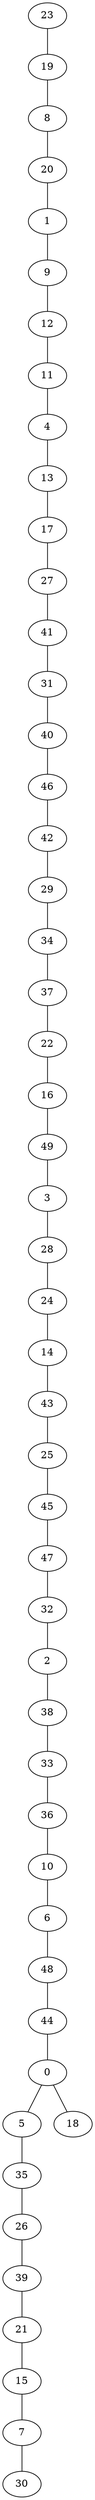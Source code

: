 graph {
  23 -- 19;
  19 -- 8;
  8 -- 20;
  20 -- 1;
  1 -- 9;
  9 -- 12;
  12 -- 11;
  11 -- 4;
  4 -- 13;
  13 -- 17;
  17 -- 27;
  27 -- 41;
  41 -- 31;
  31 -- 40;
  40 -- 46;
  46 -- 42;
  42 -- 29;
  29 -- 34;
  34 -- 37;
  37 -- 22;
  22 -- 16;
  16 -- 49;
  49 -- 3;
  3 -- 28;
  28 -- 24;
  24 -- 14;
  14 -- 43;
  43 -- 25;
  25 -- 45;
  45 -- 47;
  47 -- 32;
  32 -- 2;
  2 -- 38;
  38 -- 33;
  33 -- 36;
  36 -- 10;
  10 -- 6;
  6 -- 48;
  48 -- 44;
  44 -- 0;
  0 -- 5;
  5 -- 35;
  35 -- 26;
  26 -- 39;
  39 -- 21;
  21 -- 15;
  15 -- 7;
  7 -- 30;
  0 -- 18;
}
